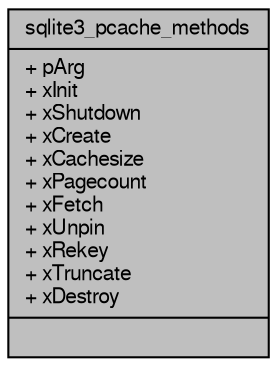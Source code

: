 digraph "sqlite3_pcache_methods"
{
  edge [fontname="FreeSans",fontsize="10",labelfontname="FreeSans",labelfontsize="10"];
  node [fontname="FreeSans",fontsize="10",shape=record];
  Node1 [label="{sqlite3_pcache_methods\n|+ pArg\l+ xInit\l+ xShutdown\l+ xCreate\l+ xCachesize\l+ xPagecount\l+ xFetch\l+ xUnpin\l+ xRekey\l+ xTruncate\l+ xDestroy\l|}",height=0.2,width=0.4,color="black", fillcolor="grey75", style="filled", fontcolor="black"];
}
